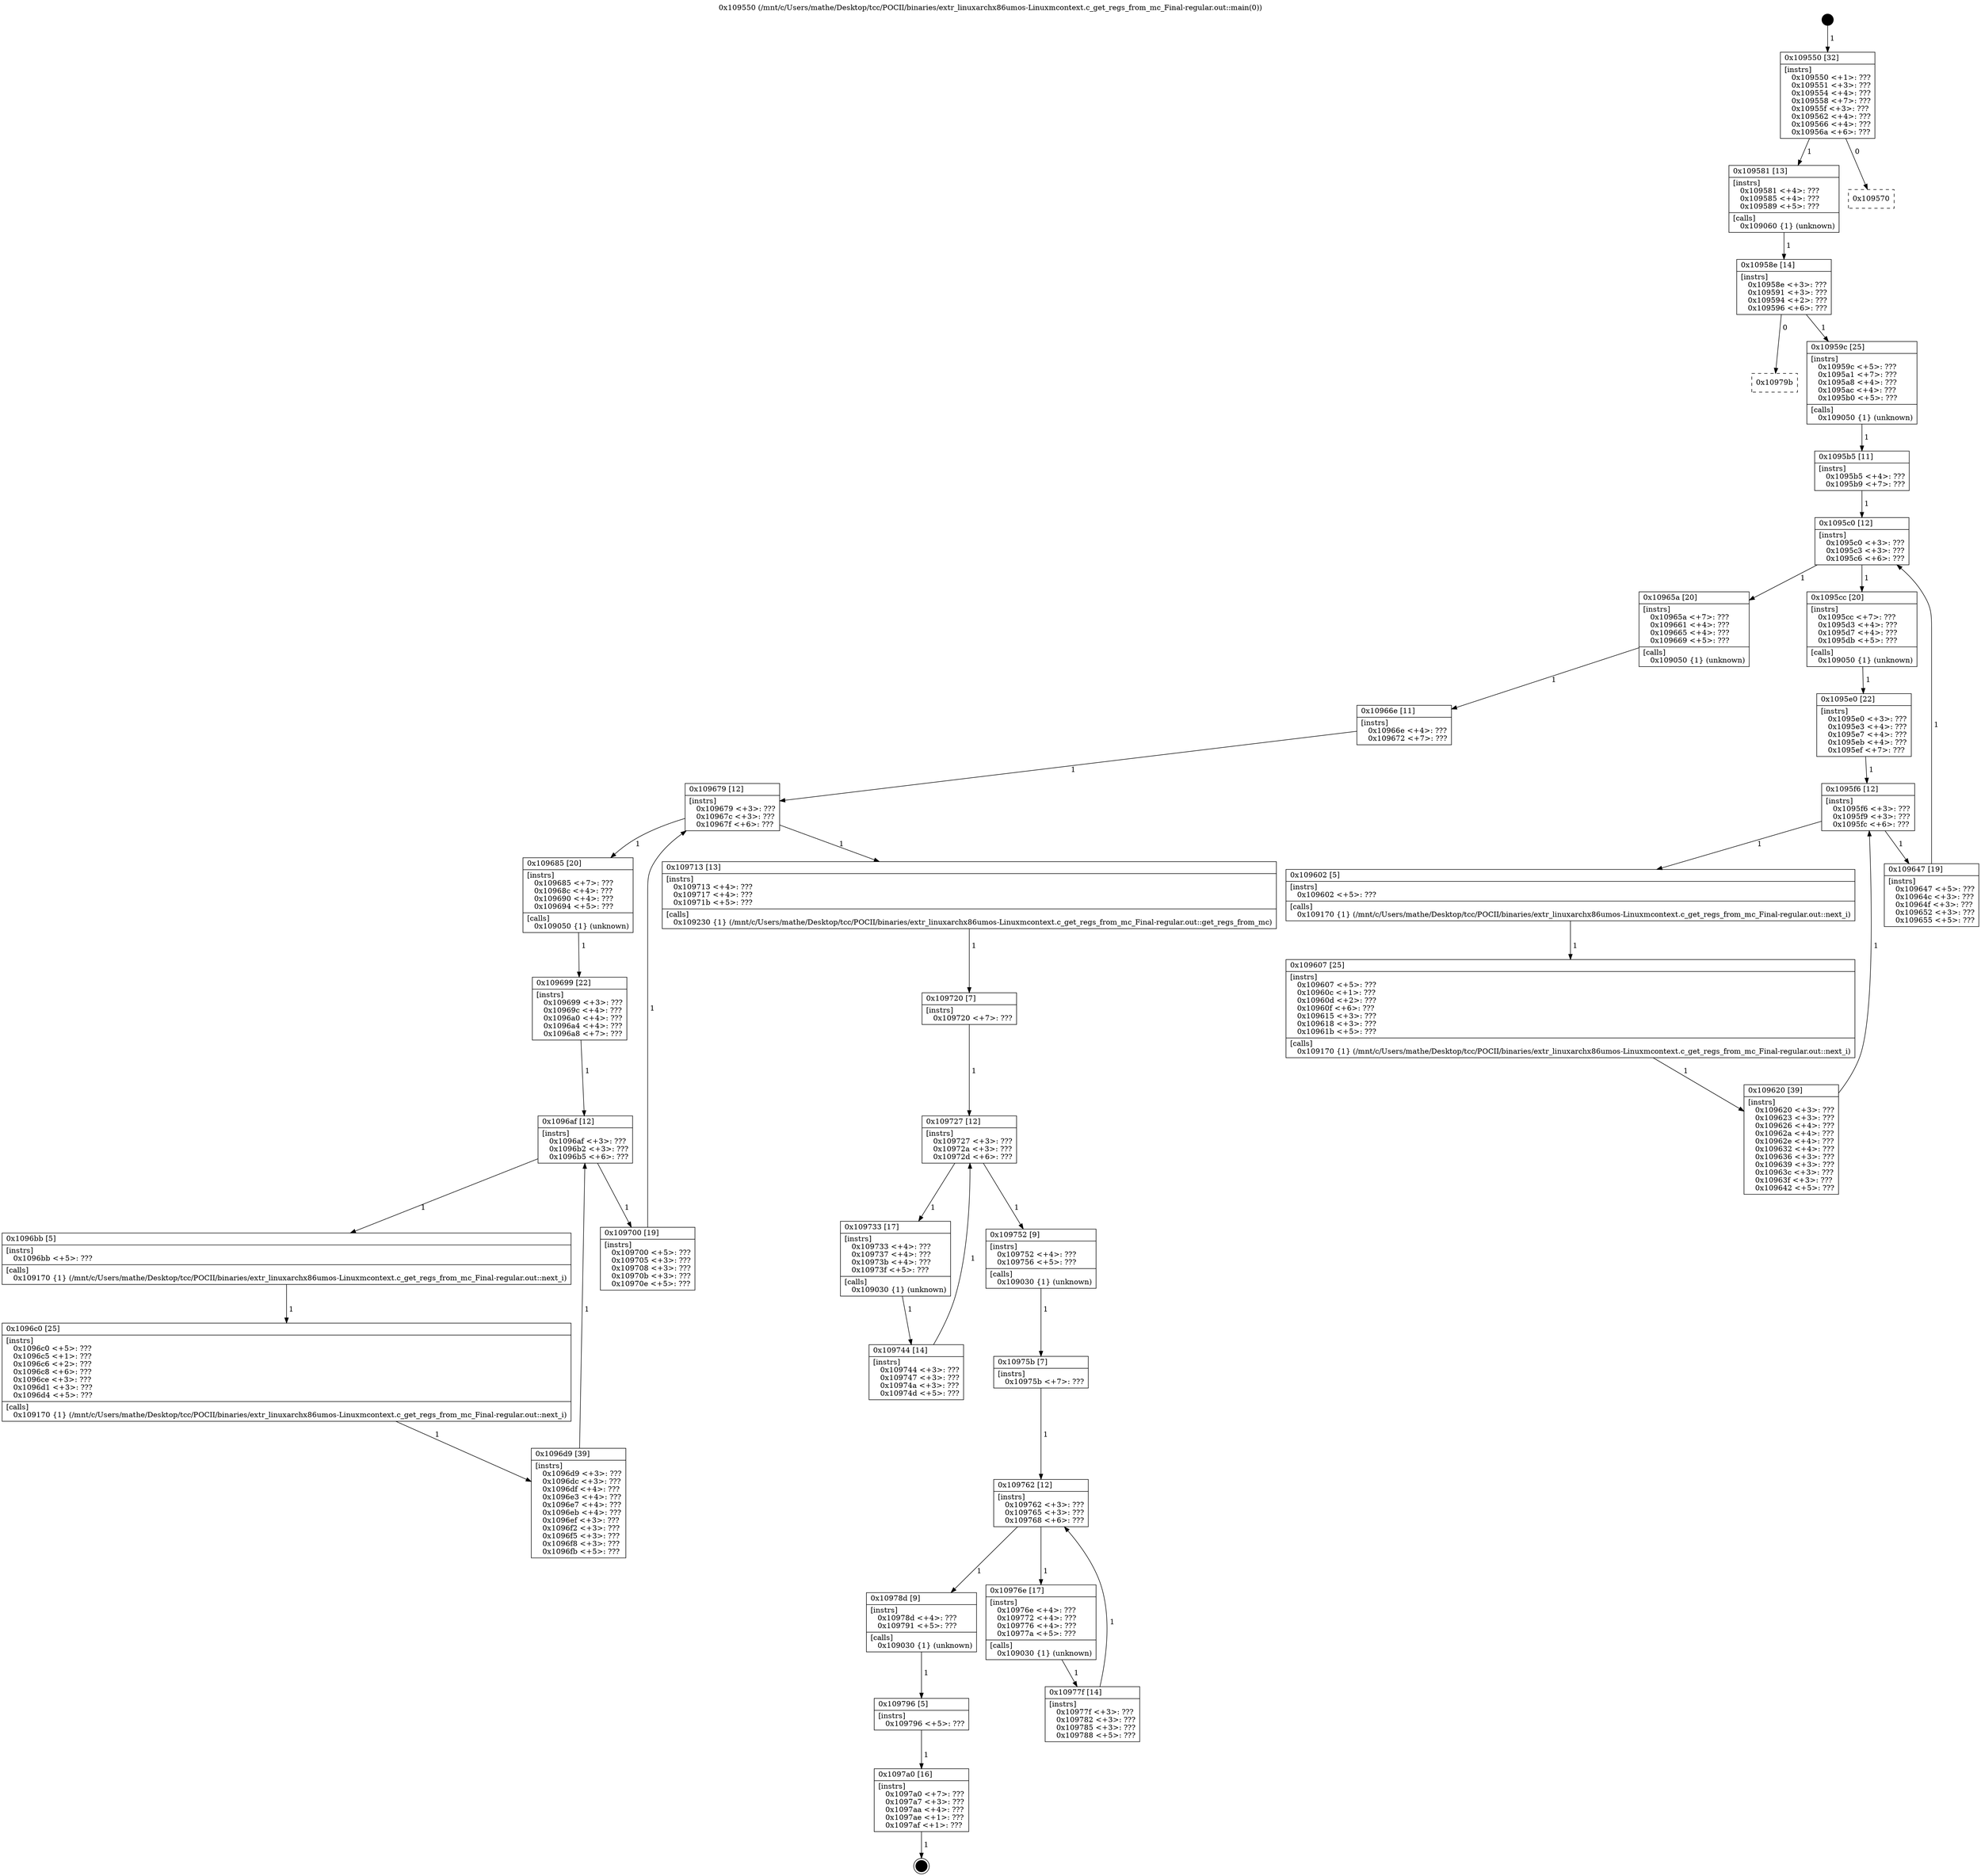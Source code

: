 digraph "0x109550" {
  label = "0x109550 (/mnt/c/Users/mathe/Desktop/tcc/POCII/binaries/extr_linuxarchx86umos-Linuxmcontext.c_get_regs_from_mc_Final-regular.out::main(0))"
  labelloc = "t"
  node[shape=record]

  Entry [label="",width=0.3,height=0.3,shape=circle,fillcolor=black,style=filled]
  "0x109550" [label="{
     0x109550 [32]\l
     | [instrs]\l
     &nbsp;&nbsp;0x109550 \<+1\>: ???\l
     &nbsp;&nbsp;0x109551 \<+3\>: ???\l
     &nbsp;&nbsp;0x109554 \<+4\>: ???\l
     &nbsp;&nbsp;0x109558 \<+7\>: ???\l
     &nbsp;&nbsp;0x10955f \<+3\>: ???\l
     &nbsp;&nbsp;0x109562 \<+4\>: ???\l
     &nbsp;&nbsp;0x109566 \<+4\>: ???\l
     &nbsp;&nbsp;0x10956a \<+6\>: ???\l
  }"]
  "0x109581" [label="{
     0x109581 [13]\l
     | [instrs]\l
     &nbsp;&nbsp;0x109581 \<+4\>: ???\l
     &nbsp;&nbsp;0x109585 \<+4\>: ???\l
     &nbsp;&nbsp;0x109589 \<+5\>: ???\l
     | [calls]\l
     &nbsp;&nbsp;0x109060 \{1\} (unknown)\l
  }"]
  "0x109570" [label="{
     0x109570\l
  }", style=dashed]
  "0x10958e" [label="{
     0x10958e [14]\l
     | [instrs]\l
     &nbsp;&nbsp;0x10958e \<+3\>: ???\l
     &nbsp;&nbsp;0x109591 \<+3\>: ???\l
     &nbsp;&nbsp;0x109594 \<+2\>: ???\l
     &nbsp;&nbsp;0x109596 \<+6\>: ???\l
  }"]
  "0x10979b" [label="{
     0x10979b\l
  }", style=dashed]
  "0x10959c" [label="{
     0x10959c [25]\l
     | [instrs]\l
     &nbsp;&nbsp;0x10959c \<+5\>: ???\l
     &nbsp;&nbsp;0x1095a1 \<+7\>: ???\l
     &nbsp;&nbsp;0x1095a8 \<+4\>: ???\l
     &nbsp;&nbsp;0x1095ac \<+4\>: ???\l
     &nbsp;&nbsp;0x1095b0 \<+5\>: ???\l
     | [calls]\l
     &nbsp;&nbsp;0x109050 \{1\} (unknown)\l
  }"]
  Exit [label="",width=0.3,height=0.3,shape=circle,fillcolor=black,style=filled,peripheries=2]
  "0x1095c0" [label="{
     0x1095c0 [12]\l
     | [instrs]\l
     &nbsp;&nbsp;0x1095c0 \<+3\>: ???\l
     &nbsp;&nbsp;0x1095c3 \<+3\>: ???\l
     &nbsp;&nbsp;0x1095c6 \<+6\>: ???\l
  }"]
  "0x10965a" [label="{
     0x10965a [20]\l
     | [instrs]\l
     &nbsp;&nbsp;0x10965a \<+7\>: ???\l
     &nbsp;&nbsp;0x109661 \<+4\>: ???\l
     &nbsp;&nbsp;0x109665 \<+4\>: ???\l
     &nbsp;&nbsp;0x109669 \<+5\>: ???\l
     | [calls]\l
     &nbsp;&nbsp;0x109050 \{1\} (unknown)\l
  }"]
  "0x1095cc" [label="{
     0x1095cc [20]\l
     | [instrs]\l
     &nbsp;&nbsp;0x1095cc \<+7\>: ???\l
     &nbsp;&nbsp;0x1095d3 \<+4\>: ???\l
     &nbsp;&nbsp;0x1095d7 \<+4\>: ???\l
     &nbsp;&nbsp;0x1095db \<+5\>: ???\l
     | [calls]\l
     &nbsp;&nbsp;0x109050 \{1\} (unknown)\l
  }"]
  "0x1095f6" [label="{
     0x1095f6 [12]\l
     | [instrs]\l
     &nbsp;&nbsp;0x1095f6 \<+3\>: ???\l
     &nbsp;&nbsp;0x1095f9 \<+3\>: ???\l
     &nbsp;&nbsp;0x1095fc \<+6\>: ???\l
  }"]
  "0x109647" [label="{
     0x109647 [19]\l
     | [instrs]\l
     &nbsp;&nbsp;0x109647 \<+5\>: ???\l
     &nbsp;&nbsp;0x10964c \<+3\>: ???\l
     &nbsp;&nbsp;0x10964f \<+3\>: ???\l
     &nbsp;&nbsp;0x109652 \<+3\>: ???\l
     &nbsp;&nbsp;0x109655 \<+5\>: ???\l
  }"]
  "0x109602" [label="{
     0x109602 [5]\l
     | [instrs]\l
     &nbsp;&nbsp;0x109602 \<+5\>: ???\l
     | [calls]\l
     &nbsp;&nbsp;0x109170 \{1\} (/mnt/c/Users/mathe/Desktop/tcc/POCII/binaries/extr_linuxarchx86umos-Linuxmcontext.c_get_regs_from_mc_Final-regular.out::next_i)\l
  }"]
  "0x109607" [label="{
     0x109607 [25]\l
     | [instrs]\l
     &nbsp;&nbsp;0x109607 \<+5\>: ???\l
     &nbsp;&nbsp;0x10960c \<+1\>: ???\l
     &nbsp;&nbsp;0x10960d \<+2\>: ???\l
     &nbsp;&nbsp;0x10960f \<+6\>: ???\l
     &nbsp;&nbsp;0x109615 \<+3\>: ???\l
     &nbsp;&nbsp;0x109618 \<+3\>: ???\l
     &nbsp;&nbsp;0x10961b \<+5\>: ???\l
     | [calls]\l
     &nbsp;&nbsp;0x109170 \{1\} (/mnt/c/Users/mathe/Desktop/tcc/POCII/binaries/extr_linuxarchx86umos-Linuxmcontext.c_get_regs_from_mc_Final-regular.out::next_i)\l
  }"]
  "0x109620" [label="{
     0x109620 [39]\l
     | [instrs]\l
     &nbsp;&nbsp;0x109620 \<+3\>: ???\l
     &nbsp;&nbsp;0x109623 \<+3\>: ???\l
     &nbsp;&nbsp;0x109626 \<+4\>: ???\l
     &nbsp;&nbsp;0x10962a \<+4\>: ???\l
     &nbsp;&nbsp;0x10962e \<+4\>: ???\l
     &nbsp;&nbsp;0x109632 \<+4\>: ???\l
     &nbsp;&nbsp;0x109636 \<+3\>: ???\l
     &nbsp;&nbsp;0x109639 \<+3\>: ???\l
     &nbsp;&nbsp;0x10963c \<+3\>: ???\l
     &nbsp;&nbsp;0x10963f \<+3\>: ???\l
     &nbsp;&nbsp;0x109642 \<+5\>: ???\l
  }"]
  "0x1095e0" [label="{
     0x1095e0 [22]\l
     | [instrs]\l
     &nbsp;&nbsp;0x1095e0 \<+3\>: ???\l
     &nbsp;&nbsp;0x1095e3 \<+4\>: ???\l
     &nbsp;&nbsp;0x1095e7 \<+4\>: ???\l
     &nbsp;&nbsp;0x1095eb \<+4\>: ???\l
     &nbsp;&nbsp;0x1095ef \<+7\>: ???\l
  }"]
  "0x1097a0" [label="{
     0x1097a0 [16]\l
     | [instrs]\l
     &nbsp;&nbsp;0x1097a0 \<+7\>: ???\l
     &nbsp;&nbsp;0x1097a7 \<+3\>: ???\l
     &nbsp;&nbsp;0x1097aa \<+4\>: ???\l
     &nbsp;&nbsp;0x1097ae \<+1\>: ???\l
     &nbsp;&nbsp;0x1097af \<+1\>: ???\l
  }"]
  "0x1095b5" [label="{
     0x1095b5 [11]\l
     | [instrs]\l
     &nbsp;&nbsp;0x1095b5 \<+4\>: ???\l
     &nbsp;&nbsp;0x1095b9 \<+7\>: ???\l
  }"]
  "0x109679" [label="{
     0x109679 [12]\l
     | [instrs]\l
     &nbsp;&nbsp;0x109679 \<+3\>: ???\l
     &nbsp;&nbsp;0x10967c \<+3\>: ???\l
     &nbsp;&nbsp;0x10967f \<+6\>: ???\l
  }"]
  "0x109713" [label="{
     0x109713 [13]\l
     | [instrs]\l
     &nbsp;&nbsp;0x109713 \<+4\>: ???\l
     &nbsp;&nbsp;0x109717 \<+4\>: ???\l
     &nbsp;&nbsp;0x10971b \<+5\>: ???\l
     | [calls]\l
     &nbsp;&nbsp;0x109230 \{1\} (/mnt/c/Users/mathe/Desktop/tcc/POCII/binaries/extr_linuxarchx86umos-Linuxmcontext.c_get_regs_from_mc_Final-regular.out::get_regs_from_mc)\l
  }"]
  "0x109685" [label="{
     0x109685 [20]\l
     | [instrs]\l
     &nbsp;&nbsp;0x109685 \<+7\>: ???\l
     &nbsp;&nbsp;0x10968c \<+4\>: ???\l
     &nbsp;&nbsp;0x109690 \<+4\>: ???\l
     &nbsp;&nbsp;0x109694 \<+5\>: ???\l
     | [calls]\l
     &nbsp;&nbsp;0x109050 \{1\} (unknown)\l
  }"]
  "0x1096af" [label="{
     0x1096af [12]\l
     | [instrs]\l
     &nbsp;&nbsp;0x1096af \<+3\>: ???\l
     &nbsp;&nbsp;0x1096b2 \<+3\>: ???\l
     &nbsp;&nbsp;0x1096b5 \<+6\>: ???\l
  }"]
  "0x109700" [label="{
     0x109700 [19]\l
     | [instrs]\l
     &nbsp;&nbsp;0x109700 \<+5\>: ???\l
     &nbsp;&nbsp;0x109705 \<+3\>: ???\l
     &nbsp;&nbsp;0x109708 \<+3\>: ???\l
     &nbsp;&nbsp;0x10970b \<+3\>: ???\l
     &nbsp;&nbsp;0x10970e \<+5\>: ???\l
  }"]
  "0x1096bb" [label="{
     0x1096bb [5]\l
     | [instrs]\l
     &nbsp;&nbsp;0x1096bb \<+5\>: ???\l
     | [calls]\l
     &nbsp;&nbsp;0x109170 \{1\} (/mnt/c/Users/mathe/Desktop/tcc/POCII/binaries/extr_linuxarchx86umos-Linuxmcontext.c_get_regs_from_mc_Final-regular.out::next_i)\l
  }"]
  "0x1096c0" [label="{
     0x1096c0 [25]\l
     | [instrs]\l
     &nbsp;&nbsp;0x1096c0 \<+5\>: ???\l
     &nbsp;&nbsp;0x1096c5 \<+1\>: ???\l
     &nbsp;&nbsp;0x1096c6 \<+2\>: ???\l
     &nbsp;&nbsp;0x1096c8 \<+6\>: ???\l
     &nbsp;&nbsp;0x1096ce \<+3\>: ???\l
     &nbsp;&nbsp;0x1096d1 \<+3\>: ???\l
     &nbsp;&nbsp;0x1096d4 \<+5\>: ???\l
     | [calls]\l
     &nbsp;&nbsp;0x109170 \{1\} (/mnt/c/Users/mathe/Desktop/tcc/POCII/binaries/extr_linuxarchx86umos-Linuxmcontext.c_get_regs_from_mc_Final-regular.out::next_i)\l
  }"]
  "0x1096d9" [label="{
     0x1096d9 [39]\l
     | [instrs]\l
     &nbsp;&nbsp;0x1096d9 \<+3\>: ???\l
     &nbsp;&nbsp;0x1096dc \<+3\>: ???\l
     &nbsp;&nbsp;0x1096df \<+4\>: ???\l
     &nbsp;&nbsp;0x1096e3 \<+4\>: ???\l
     &nbsp;&nbsp;0x1096e7 \<+4\>: ???\l
     &nbsp;&nbsp;0x1096eb \<+4\>: ???\l
     &nbsp;&nbsp;0x1096ef \<+3\>: ???\l
     &nbsp;&nbsp;0x1096f2 \<+3\>: ???\l
     &nbsp;&nbsp;0x1096f5 \<+3\>: ???\l
     &nbsp;&nbsp;0x1096f8 \<+3\>: ???\l
     &nbsp;&nbsp;0x1096fb \<+5\>: ???\l
  }"]
  "0x109699" [label="{
     0x109699 [22]\l
     | [instrs]\l
     &nbsp;&nbsp;0x109699 \<+3\>: ???\l
     &nbsp;&nbsp;0x10969c \<+4\>: ???\l
     &nbsp;&nbsp;0x1096a0 \<+4\>: ???\l
     &nbsp;&nbsp;0x1096a4 \<+4\>: ???\l
     &nbsp;&nbsp;0x1096a8 \<+7\>: ???\l
  }"]
  "0x109796" [label="{
     0x109796 [5]\l
     | [instrs]\l
     &nbsp;&nbsp;0x109796 \<+5\>: ???\l
  }"]
  "0x10966e" [label="{
     0x10966e [11]\l
     | [instrs]\l
     &nbsp;&nbsp;0x10966e \<+4\>: ???\l
     &nbsp;&nbsp;0x109672 \<+7\>: ???\l
  }"]
  "0x109727" [label="{
     0x109727 [12]\l
     | [instrs]\l
     &nbsp;&nbsp;0x109727 \<+3\>: ???\l
     &nbsp;&nbsp;0x10972a \<+3\>: ???\l
     &nbsp;&nbsp;0x10972d \<+6\>: ???\l
  }"]
  "0x109752" [label="{
     0x109752 [9]\l
     | [instrs]\l
     &nbsp;&nbsp;0x109752 \<+4\>: ???\l
     &nbsp;&nbsp;0x109756 \<+5\>: ???\l
     | [calls]\l
     &nbsp;&nbsp;0x109030 \{1\} (unknown)\l
  }"]
  "0x109733" [label="{
     0x109733 [17]\l
     | [instrs]\l
     &nbsp;&nbsp;0x109733 \<+4\>: ???\l
     &nbsp;&nbsp;0x109737 \<+4\>: ???\l
     &nbsp;&nbsp;0x10973b \<+4\>: ???\l
     &nbsp;&nbsp;0x10973f \<+5\>: ???\l
     | [calls]\l
     &nbsp;&nbsp;0x109030 \{1\} (unknown)\l
  }"]
  "0x109744" [label="{
     0x109744 [14]\l
     | [instrs]\l
     &nbsp;&nbsp;0x109744 \<+3\>: ???\l
     &nbsp;&nbsp;0x109747 \<+3\>: ???\l
     &nbsp;&nbsp;0x10974a \<+3\>: ???\l
     &nbsp;&nbsp;0x10974d \<+5\>: ???\l
  }"]
  "0x109720" [label="{
     0x109720 [7]\l
     | [instrs]\l
     &nbsp;&nbsp;0x109720 \<+7\>: ???\l
  }"]
  "0x109762" [label="{
     0x109762 [12]\l
     | [instrs]\l
     &nbsp;&nbsp;0x109762 \<+3\>: ???\l
     &nbsp;&nbsp;0x109765 \<+3\>: ???\l
     &nbsp;&nbsp;0x109768 \<+6\>: ???\l
  }"]
  "0x10978d" [label="{
     0x10978d [9]\l
     | [instrs]\l
     &nbsp;&nbsp;0x10978d \<+4\>: ???\l
     &nbsp;&nbsp;0x109791 \<+5\>: ???\l
     | [calls]\l
     &nbsp;&nbsp;0x109030 \{1\} (unknown)\l
  }"]
  "0x10976e" [label="{
     0x10976e [17]\l
     | [instrs]\l
     &nbsp;&nbsp;0x10976e \<+4\>: ???\l
     &nbsp;&nbsp;0x109772 \<+4\>: ???\l
     &nbsp;&nbsp;0x109776 \<+4\>: ???\l
     &nbsp;&nbsp;0x10977a \<+5\>: ???\l
     | [calls]\l
     &nbsp;&nbsp;0x109030 \{1\} (unknown)\l
  }"]
  "0x10977f" [label="{
     0x10977f [14]\l
     | [instrs]\l
     &nbsp;&nbsp;0x10977f \<+3\>: ???\l
     &nbsp;&nbsp;0x109782 \<+3\>: ???\l
     &nbsp;&nbsp;0x109785 \<+3\>: ???\l
     &nbsp;&nbsp;0x109788 \<+5\>: ???\l
  }"]
  "0x10975b" [label="{
     0x10975b [7]\l
     | [instrs]\l
     &nbsp;&nbsp;0x10975b \<+7\>: ???\l
  }"]
  Entry -> "0x109550" [label=" 1"]
  "0x109550" -> "0x109581" [label=" 1"]
  "0x109550" -> "0x109570" [label=" 0"]
  "0x109581" -> "0x10958e" [label=" 1"]
  "0x10958e" -> "0x10979b" [label=" 0"]
  "0x10958e" -> "0x10959c" [label=" 1"]
  "0x1097a0" -> Exit [label=" 1"]
  "0x10959c" -> "0x1095b5" [label=" 1"]
  "0x1095c0" -> "0x10965a" [label=" 1"]
  "0x1095c0" -> "0x1095cc" [label=" 1"]
  "0x1095cc" -> "0x1095e0" [label=" 1"]
  "0x1095f6" -> "0x109647" [label=" 1"]
  "0x1095f6" -> "0x109602" [label=" 1"]
  "0x109602" -> "0x109607" [label=" 1"]
  "0x109607" -> "0x109620" [label=" 1"]
  "0x1095e0" -> "0x1095f6" [label=" 1"]
  "0x109620" -> "0x1095f6" [label=" 1"]
  "0x109796" -> "0x1097a0" [label=" 1"]
  "0x1095b5" -> "0x1095c0" [label=" 1"]
  "0x109647" -> "0x1095c0" [label=" 1"]
  "0x10965a" -> "0x10966e" [label=" 1"]
  "0x109679" -> "0x109713" [label=" 1"]
  "0x109679" -> "0x109685" [label=" 1"]
  "0x109685" -> "0x109699" [label=" 1"]
  "0x1096af" -> "0x109700" [label=" 1"]
  "0x1096af" -> "0x1096bb" [label=" 1"]
  "0x1096bb" -> "0x1096c0" [label=" 1"]
  "0x1096c0" -> "0x1096d9" [label=" 1"]
  "0x109699" -> "0x1096af" [label=" 1"]
  "0x1096d9" -> "0x1096af" [label=" 1"]
  "0x10978d" -> "0x109796" [label=" 1"]
  "0x10966e" -> "0x109679" [label=" 1"]
  "0x109700" -> "0x109679" [label=" 1"]
  "0x109713" -> "0x109720" [label=" 1"]
  "0x109727" -> "0x109752" [label=" 1"]
  "0x109727" -> "0x109733" [label=" 1"]
  "0x109733" -> "0x109744" [label=" 1"]
  "0x109720" -> "0x109727" [label=" 1"]
  "0x109744" -> "0x109727" [label=" 1"]
  "0x109752" -> "0x10975b" [label=" 1"]
  "0x109762" -> "0x10978d" [label=" 1"]
  "0x109762" -> "0x10976e" [label=" 1"]
  "0x10976e" -> "0x10977f" [label=" 1"]
  "0x10975b" -> "0x109762" [label=" 1"]
  "0x10977f" -> "0x109762" [label=" 1"]
}
